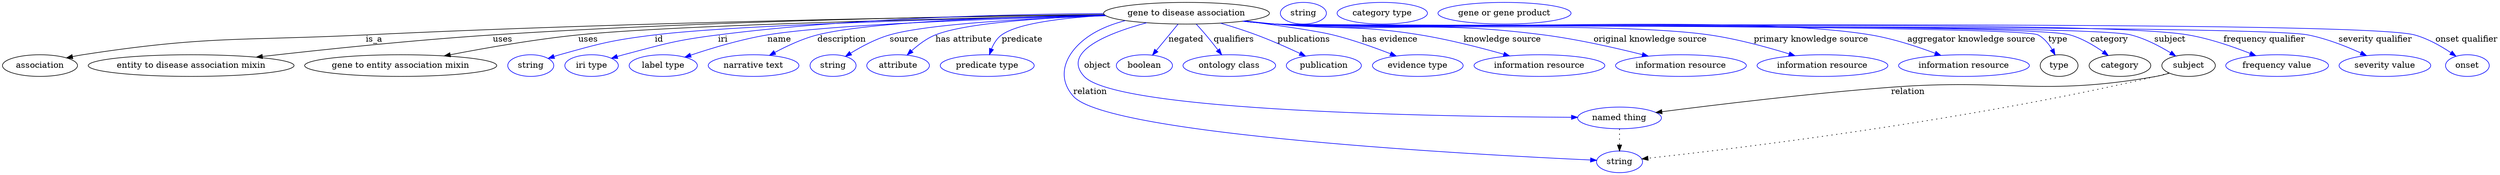 digraph {
	graph [bb="0,0,3363.3,283"];
	node [label="\N"];
	"gene to disease association"	[height=0.5,
		label="gene to disease association",
		pos="1602,265",
		width=2.9428];
	association	[height=0.5,
		pos="50.046,178",
		width=1.3902];
	"gene to disease association" -> association	[label=is_a,
		lp="495.05,221.5",
		pos="e,85.976,190.54 1496.8,262.69 1298.4,259.77 855.99,251.17 484.05,229 317.03,219.05 273.53,226.64 109.05,196 104.68,195.19 100.18,\
194.19 95.697,193.09"];
	"entity to disease association mixin"	[height=0.5,
		pos="251.05,178",
		width=3.683];
	"gene to disease association" -> "entity to disease association mixin"	[label=uses,
		lp="666.05,221.5",
		pos="e,336.52,191.78 1496.7,263.08 1321.5,260.89 959.4,253.53 654.05,229 548.58,220.53 428.26,204.8 346.76,193.24"];
	"gene to entity association mixin"	[height=0.5,
		pos="526.05,178",
		width=3.4483];
	"gene to disease association" -> "gene to entity association mixin"	[label=uses,
		lp="781.05,221.5",
		pos="e,585.02,193.91 1496.1,264.99 1337.4,265.24 1028.9,260.98 769.05,229 709.66,221.69 643.16,207.59 594.76,196.22"];
	id	[color=blue,
		height=0.5,
		label=string,
		pos="699.05,178",
		width=0.84854];
	"gene to disease association" -> id	[color=blue,
		label=id,
		lp="880.55,221.5",
		pos="e,722.49,189.72 1497.9,261.42 1326.4,256.77 992.06,245.86 875.05,229 813.48,220.13 798.09,215.56 739.05,196 736.66,195.21 734.23,\
194.34 731.79,193.42",
		style=solid];
	iri	[color=blue,
		height=0.5,
		label="iri type",
		pos="784.05,178",
		width=1.011];
	"gene to disease association" -> iri	[color=blue,
		label=iri,
		lp="966.55,221.5",
		pos="e,812.1,189.9 1496,264.5 1368.2,263.65 1147.2,257.58 960.05,229 901.12,220 886.97,213.69 830.05,196 827.3,195.15 824.48,194.22 821.65,\
193.26",
		style=solid];
	name	[color=blue,
		height=0.5,
		label="label type",
		pos="884.05,178",
		width=1.2638];
	"gene to disease association" -> name	[color=blue,
		label=name,
		lp="1045.5,221.5",
		pos="e,913.6,191.76 1498.7,261 1358.8,256.38 1116.8,246.18 1030,229 992.74,221.61 951.91,207.04 922.94,195.53",
		style=solid];
	description	[color=blue,
		height=0.5,
		label="narrative text",
		pos="1005,178",
		width=1.6068];
	"gene to disease association" -> description	[color=blue,
		label=description,
		lp="1130.5,221.5",
		pos="e,1028.1,194.64 1497.6,261.77 1372.9,258.23 1172.1,249.49 1100,229 1077.8,222.66 1054.7,210.69 1036.9,200.05",
		style=solid];
	source	[color=blue,
		height=0.5,
		label=string,
		pos="1111,178",
		width=0.84854];
	"gene to disease association" -> source	[color=blue,
		label=source,
		lp="1215,221.5",
		pos="e,1129,192.67 1499.4,260.24 1398.3,255.62 1251.4,246.19 1197,229 1175.6,222.23 1153.8,209.45 1137.5,198.51",
		style=solid];
	"has attribute"	[color=blue,
		height=0.5,
		label=attribute,
		pos="1200,178",
		width=1.1193];
	"gene to disease association" -> "has attribute"	[color=blue,
		label="has attribute",
		lp="1293.5,221.5",
		pos="e,1214.1,194.99 1499.7,260.1 1415,255.67 1301.9,246.62 1260,229 1245.6,222.91 1231.9,212.08 1221.3,202.06",
		style=solid];
	predicate	[color=blue,
		height=0.5,
		label="predicate type",
		pos="1319,178",
		width=1.679];
	"gene to disease association" -> predicate	[color=blue,
		label=predicate,
		lp="1368,221.5",
		pos="e,1322.8,196.09 1500.1,260.03 1438.7,255.79 1367.9,247.05 1343,229 1335.2,223.32 1329.9,214.42 1326.2,205.69",
		style=solid];
	object	[color=blue,
		height=0.5,
		label="named thing",
		pos="2182,91",
		width=1.5346];
	"gene to disease association" -> object	[color=blue,
		label=object,
		lp="1479,178",
		pos="e,2127,93.03 1552.1,249.08 1499.2,230.85 1427.7,197.73 1462,160 1505.7,112.02 1948.1,97.193 2117,93.258",
		style=solid];
	relation	[color=blue,
		height=0.5,
		label=string,
		pos="2182,18",
		width=0.84854];
	"gene to disease association" -> relation	[color=blue,
		label=relation,
		lp="1482,134.5",
		pos="e,2151.3,19.459 1528.7,251.96 1510.5,246.79 1491.7,239.44 1476,229 1437.9,203.61 1426,156.48 1461,127 1565.4,39.306 2004.5,22.725 \
2141.2,19.671",
		style=solid];
	negated	[color=blue,
		height=0.5,
		label=boolean,
		pos="1543,178",
		width=1.0652];
	"gene to disease association" -> negated	[color=blue,
		label=negated,
		lp="1598.5,221.5",
		pos="e,1554.4,195.31 1590.1,246.8 1581.5,234.46 1569.9,217.66 1560.3,203.86",
		style=solid];
	qualifiers	[color=blue,
		height=0.5,
		label="ontology class",
		pos="1661,178",
		width=1.7151];
	"gene to disease association" -> qualifiers	[color=blue,
		label=qualifiers,
		lp="1661.5,221.5",
		pos="e,1649.3,195.89 1614,246.8 1622.4,234.62 1633.9,218.09 1643.4,204.4",
		style=solid];
	publications	[color=blue,
		height=0.5,
		label=publication,
		pos="1791,178",
		width=1.3902];
	"gene to disease association" -> publications	[color=blue,
		label=publications,
		lp="1755.5,221.5",
		pos="e,1764.2,193.24 1644,248.38 1659,242.58 1675.9,235.76 1691,229 1712.6,219.4 1736.2,207.66 1755.1,197.96",
		style=solid];
	"has evidence"	[color=blue,
		height=0.5,
		label="evidence type",
		pos="1919,178",
		width=1.661];
	"gene to disease association" -> "has evidence"	[color=blue,
		label="has evidence",
		lp="1871,221.5",
		pos="e,1887.8,193.4 1681.4,253.05 1716,247.35 1756.9,239.37 1793,229 1822.3,220.6 1854.2,207.93 1878.5,197.44",
		style=solid];
	"knowledge source"	[color=blue,
		height=0.5,
		label="information resource",
		pos="2082,178",
		width=2.3651];
	"gene to disease association" -> "knowledge source"	[color=blue,
		label="knowledge source",
		lp="2022.5,221.5",
		pos="e,2039.8,193.72 1677.1,252.21 1690.1,250.34 1703.4,248.52 1716,247 1802,236.61 1825,245.16 1910,229 1951.1,221.21 1996.4,207.84 \
2030.2,196.88",
		style=solid];
	"original knowledge source"	[color=blue,
		height=0.5,
		label="information resource",
		pos="2270,178",
		width=2.3651];
	"gene to disease association" -> "original knowledge source"	[color=blue,
		label="original knowledge source",
		lp="2219.5,221.5",
		pos="e,2225.1,193.34 1675.5,251.96 1689,250.07 1702.9,248.31 1716,247 1875.5,231.17 1917.7,253.11 2076,229 2123.7,221.74 2176.6,207.69 \
2215.1,196.32",
		style=solid];
	"primary knowledge source"	[color=blue,
		height=0.5,
		label="information resource",
		pos="2458,178",
		width=2.3651];
	"gene to disease association" -> "primary knowledge source"	[color=blue,
		label="primary knowledge source",
		lp="2433,221.5",
		pos="e,2419.5,194.12 1674.9,251.84 1688.5,249.93 1702.7,248.2 1716,247 1844.5,235.47 2168.9,250.21 2296,229 2335.2,222.46 2378.2,208.91 \
2410,197.56",
		style=solid];
	"aggregator knowledge source"	[color=blue,
		height=0.5,
		label="information resource",
		pos="2646,178",
		width=2.3651];
	"gene to disease association" -> "aggregator knowledge source"	[color=blue,
		label="aggregator knowledge source",
		lp="2644,221.5",
		pos="e,2613.1,194.6 1674.6,251.8 1688.3,249.88 1702.6,248.15 1716,247 1891.9,231.96 2336.6,261.9 2510,229 2542.5,222.84 2577.5,209.84 \
2603.8,198.63",
		style=solid];
	type	[height=0.5,
		pos="2776,178",
		width=0.75];
	"gene to disease association" -> type	[color=blue,
		label=type,
		lp="2762,221.5",
		pos="e,2766,194.87 1674.2,251.78 1688.1,249.85 1702.5,248.13 1716,247 1772.1,242.34 2676.5,251.51 2728,229 2740.6,223.51 2751.5,212.98 \
2759.7,203",
		style=solid];
	category	[height=0.5,
		pos="2862,178",
		width=1.1374];
	"gene to disease association" -> category	[color=blue,
		label=category,
		lp="2836.5,221.5",
		pos="e,2843.4,194.04 1674.2,251.78 1688.1,249.85 1702.5,248.12 1716,247 1833.7,237.28 2664.5,261.27 2778,229 2798.7,223.13 2819.5,210.84 \
2835.2,199.92",
		style=solid];
	subject	[height=0.5,
		pos="2957,178",
		width=0.99297];
	"gene to disease association" -> subject	[color=blue,
		label=subject,
		lp="2921.5,221.5",
		pos="e,2937.5,193.1 1674.2,251.76 1688.1,249.83 1702.5,248.11 1716,247 1843.2,236.57 2740.6,261.12 2864,229 2887.3,222.95 2911.1,209.98 \
2928.9,198.76",
		style=solid];
	"frequency qualifier"	[color=blue,
		height=0.5,
		label="frequency value",
		pos="3078,178",
		width=1.8776];
	"gene to disease association" -> "frequency qualifier"	[color=blue,
		label="frequency qualifier",
		lp="3049.5,221.5",
		pos="e,3047.2,194.08 1674.2,251.75 1688.1,249.82 1702.5,248.11 1716,247 1852.2,235.9 2810.9,254.41 2945,229 2977.3,222.9 3011.9,209.64 \
3037.8,198.31",
		style=solid];
	"severity qualifier"	[color=blue,
		height=0.5,
		label="severity value",
		pos="3223,178",
		width=1.661];
	"gene to disease association" -> "severity qualifier"	[color=blue,
		label="severity qualifier",
		lp="3198,221.5",
		pos="e,3195.9,194.09 1673.9,251.77 1687.9,249.83 1702.4,248.1 1716,247 1869.9,234.59 2954,260.7 3105,229 3133.8,222.97 3164.2,209.9 3187,\
198.62",
		style=solid];
	"onset qualifier"	[color=blue,
		height=0.5,
		label=onset,
		pos="3334,178",
		width=0.81243];
	"gene to disease association" -> "onset qualifier"	[color=blue,
		label="onset qualifier",
		lp="3322,221.5",
		pos="e,3316.8,192.65 1673.9,251.76 1687.9,249.82 1702.4,248.09 1716,247 1800.9,240.21 3166,251.64 3248,229 3270,222.95 3292.1,209.91 \
3308.4,198.66",
		style=solid];
	object -> relation	[pos="e,2182,36.029 2182,72.813 2182,64.789 2182,55.047 2182,46.069",
		style=dotted];
	association_type	[color=blue,
		height=0.5,
		label=string,
		pos="1756,265",
		width=0.84854];
	association_category	[color=blue,
		height=0.5,
		label="category type",
		pos="1863,265",
		width=1.6249];
	subject -> object	[label=relation,
		lp="2576,134.5",
		pos="e,2230.5,99.799 2930.8,165.53 2924.7,163.32 2918.3,161.3 2912,160 2756.5,127.54 2713.2,156.57 2555,142 2443.4,131.72 2313.7,112.74 \
2240.4,101.35"];
	subject -> relation	[pos="e,2211.7,22.872 2930.2,165.99 2924.3,163.82 2918,161.68 2912,160 2653.4,86.736 2332.4,39.353 2221.7,24.234",
		style=dotted];
	"gene to disease association_subject"	[color=blue,
		height=0.5,
		label="gene or gene product",
		pos="2025,265",
		width=2.3651];
}

